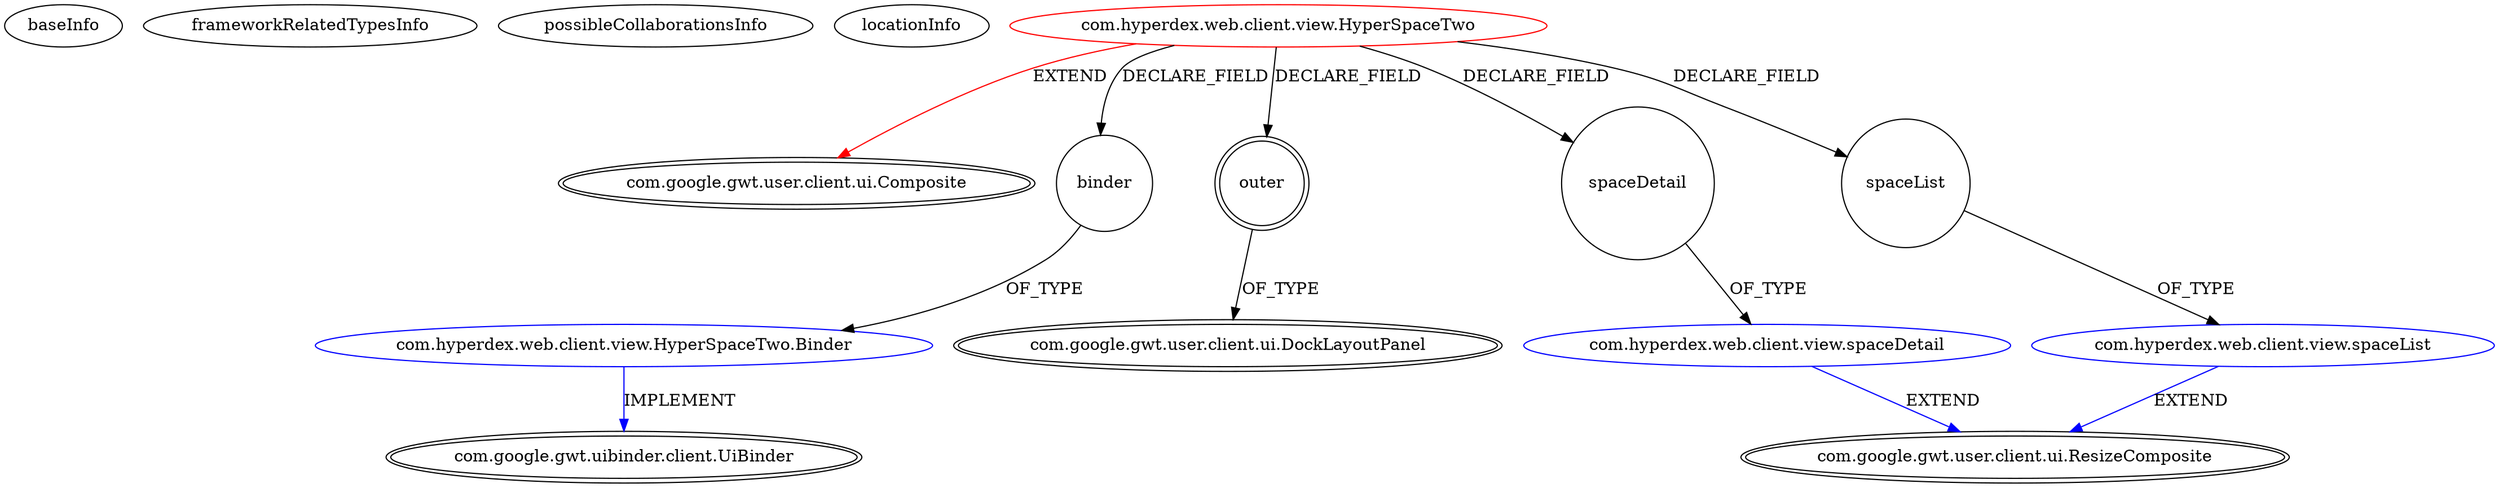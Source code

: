 digraph {
baseInfo[graphId=3096,category="extension_graph",isAnonymous=false,possibleRelation=true]
frameworkRelatedTypesInfo[0="com.google.gwt.user.client.ui.Composite"]
possibleCollaborationsInfo[0="3096~FIELD_DECLARATION-~com.google.gwt.user.client.ui.Composite ~com.google.gwt.uibinder.client.UiBinder ~false~false",1="3096~FIELD_DECLARATION-~com.google.gwt.user.client.ui.Composite ~com.google.gwt.user.client.ui.ResizeComposite ~false~false"]
locationInfo[projectName="j78wu-HyperDex-GUI",filePath="/j78wu-HyperDex-GUI/HyperDex-GUI-master/src/com/hyperdex/web/client/view/HyperSpaceTwo.java",contextSignature="HyperSpaceTwo",graphId="3096"]
0[label="com.hyperdex.web.client.view.HyperSpaceTwo",vertexType="ROOT_CLIENT_CLASS_DECLARATION",isFrameworkType=false,color=red]
1[label="com.google.gwt.user.client.ui.Composite",vertexType="FRAMEWORK_CLASS_TYPE",isFrameworkType=true,peripheries=2]
2[label="binder",vertexType="FIELD_DECLARATION",isFrameworkType=false,shape=circle]
3[label="com.hyperdex.web.client.view.HyperSpaceTwo.Binder",vertexType="REFERENCE_CLIENT_CLASS_DECLARATION",isFrameworkType=false,color=blue]
4[label="com.google.gwt.uibinder.client.UiBinder",vertexType="FRAMEWORK_INTERFACE_TYPE",isFrameworkType=true,peripheries=2]
5[label="outer",vertexType="FIELD_DECLARATION",isFrameworkType=true,peripheries=2,shape=circle]
6[label="com.google.gwt.user.client.ui.DockLayoutPanel",vertexType="FRAMEWORK_CLASS_TYPE",isFrameworkType=true,peripheries=2]
7[label="spaceDetail",vertexType="FIELD_DECLARATION",isFrameworkType=false,shape=circle]
8[label="com.hyperdex.web.client.view.spaceDetail",vertexType="REFERENCE_CLIENT_CLASS_DECLARATION",isFrameworkType=false,color=blue]
9[label="com.google.gwt.user.client.ui.ResizeComposite",vertexType="FRAMEWORK_CLASS_TYPE",isFrameworkType=true,peripheries=2]
10[label="spaceList",vertexType="FIELD_DECLARATION",isFrameworkType=false,shape=circle]
11[label="com.hyperdex.web.client.view.spaceList",vertexType="REFERENCE_CLIENT_CLASS_DECLARATION",isFrameworkType=false,color=blue]
0->1[label="EXTEND",color=red]
0->2[label="DECLARE_FIELD"]
3->4[label="IMPLEMENT",color=blue]
2->3[label="OF_TYPE"]
0->5[label="DECLARE_FIELD"]
5->6[label="OF_TYPE"]
0->7[label="DECLARE_FIELD"]
8->9[label="EXTEND",color=blue]
7->8[label="OF_TYPE"]
0->10[label="DECLARE_FIELD"]
11->9[label="EXTEND",color=blue]
10->11[label="OF_TYPE"]
}
